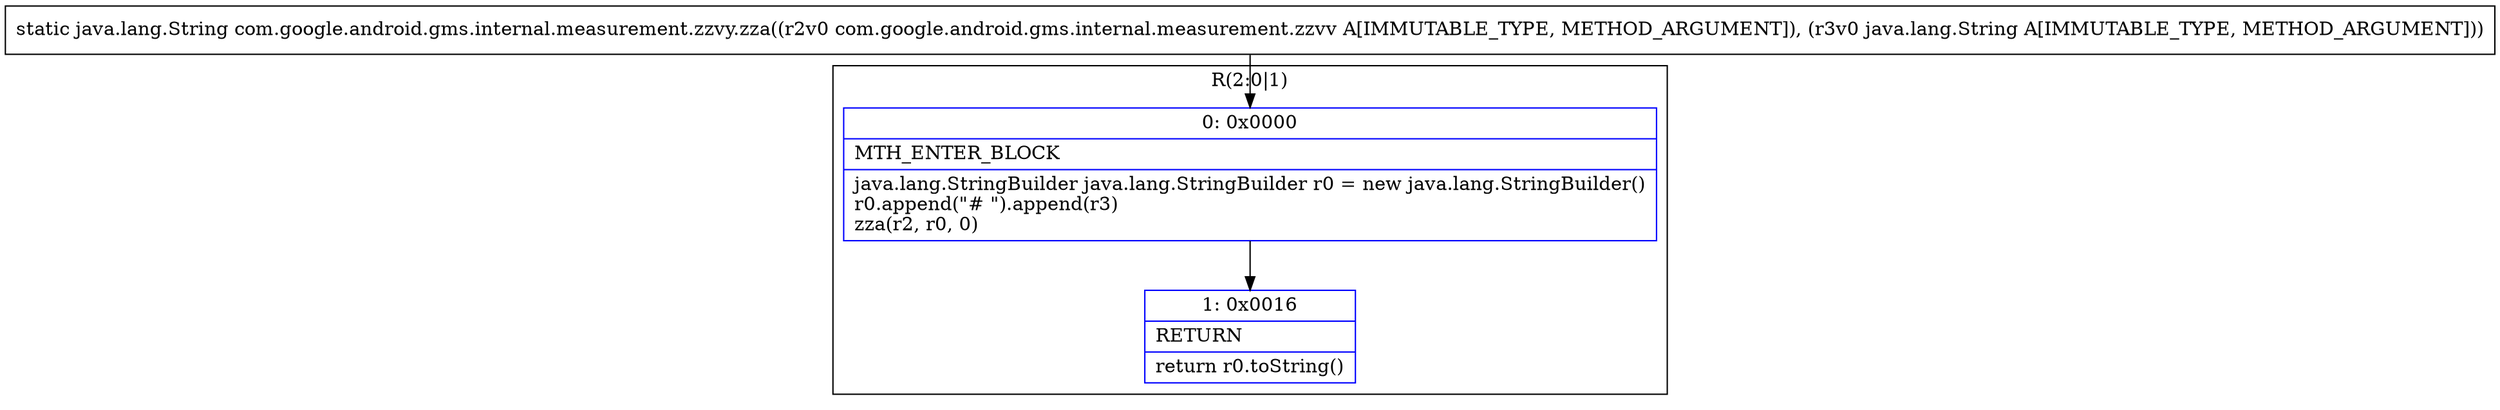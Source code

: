 digraph "CFG forcom.google.android.gms.internal.measurement.zzvy.zza(Lcom\/google\/android\/gms\/internal\/measurement\/zzvv;Ljava\/lang\/String;)Ljava\/lang\/String;" {
subgraph cluster_Region_2063401660 {
label = "R(2:0|1)";
node [shape=record,color=blue];
Node_0 [shape=record,label="{0\:\ 0x0000|MTH_ENTER_BLOCK\l|java.lang.StringBuilder java.lang.StringBuilder r0 = new java.lang.StringBuilder()\lr0.append(\"# \").append(r3)\lzza(r2, r0, 0)\l}"];
Node_1 [shape=record,label="{1\:\ 0x0016|RETURN\l|return r0.toString()\l}"];
}
MethodNode[shape=record,label="{static java.lang.String com.google.android.gms.internal.measurement.zzvy.zza((r2v0 com.google.android.gms.internal.measurement.zzvv A[IMMUTABLE_TYPE, METHOD_ARGUMENT]), (r3v0 java.lang.String A[IMMUTABLE_TYPE, METHOD_ARGUMENT])) }"];
MethodNode -> Node_0;
Node_0 -> Node_1;
}

